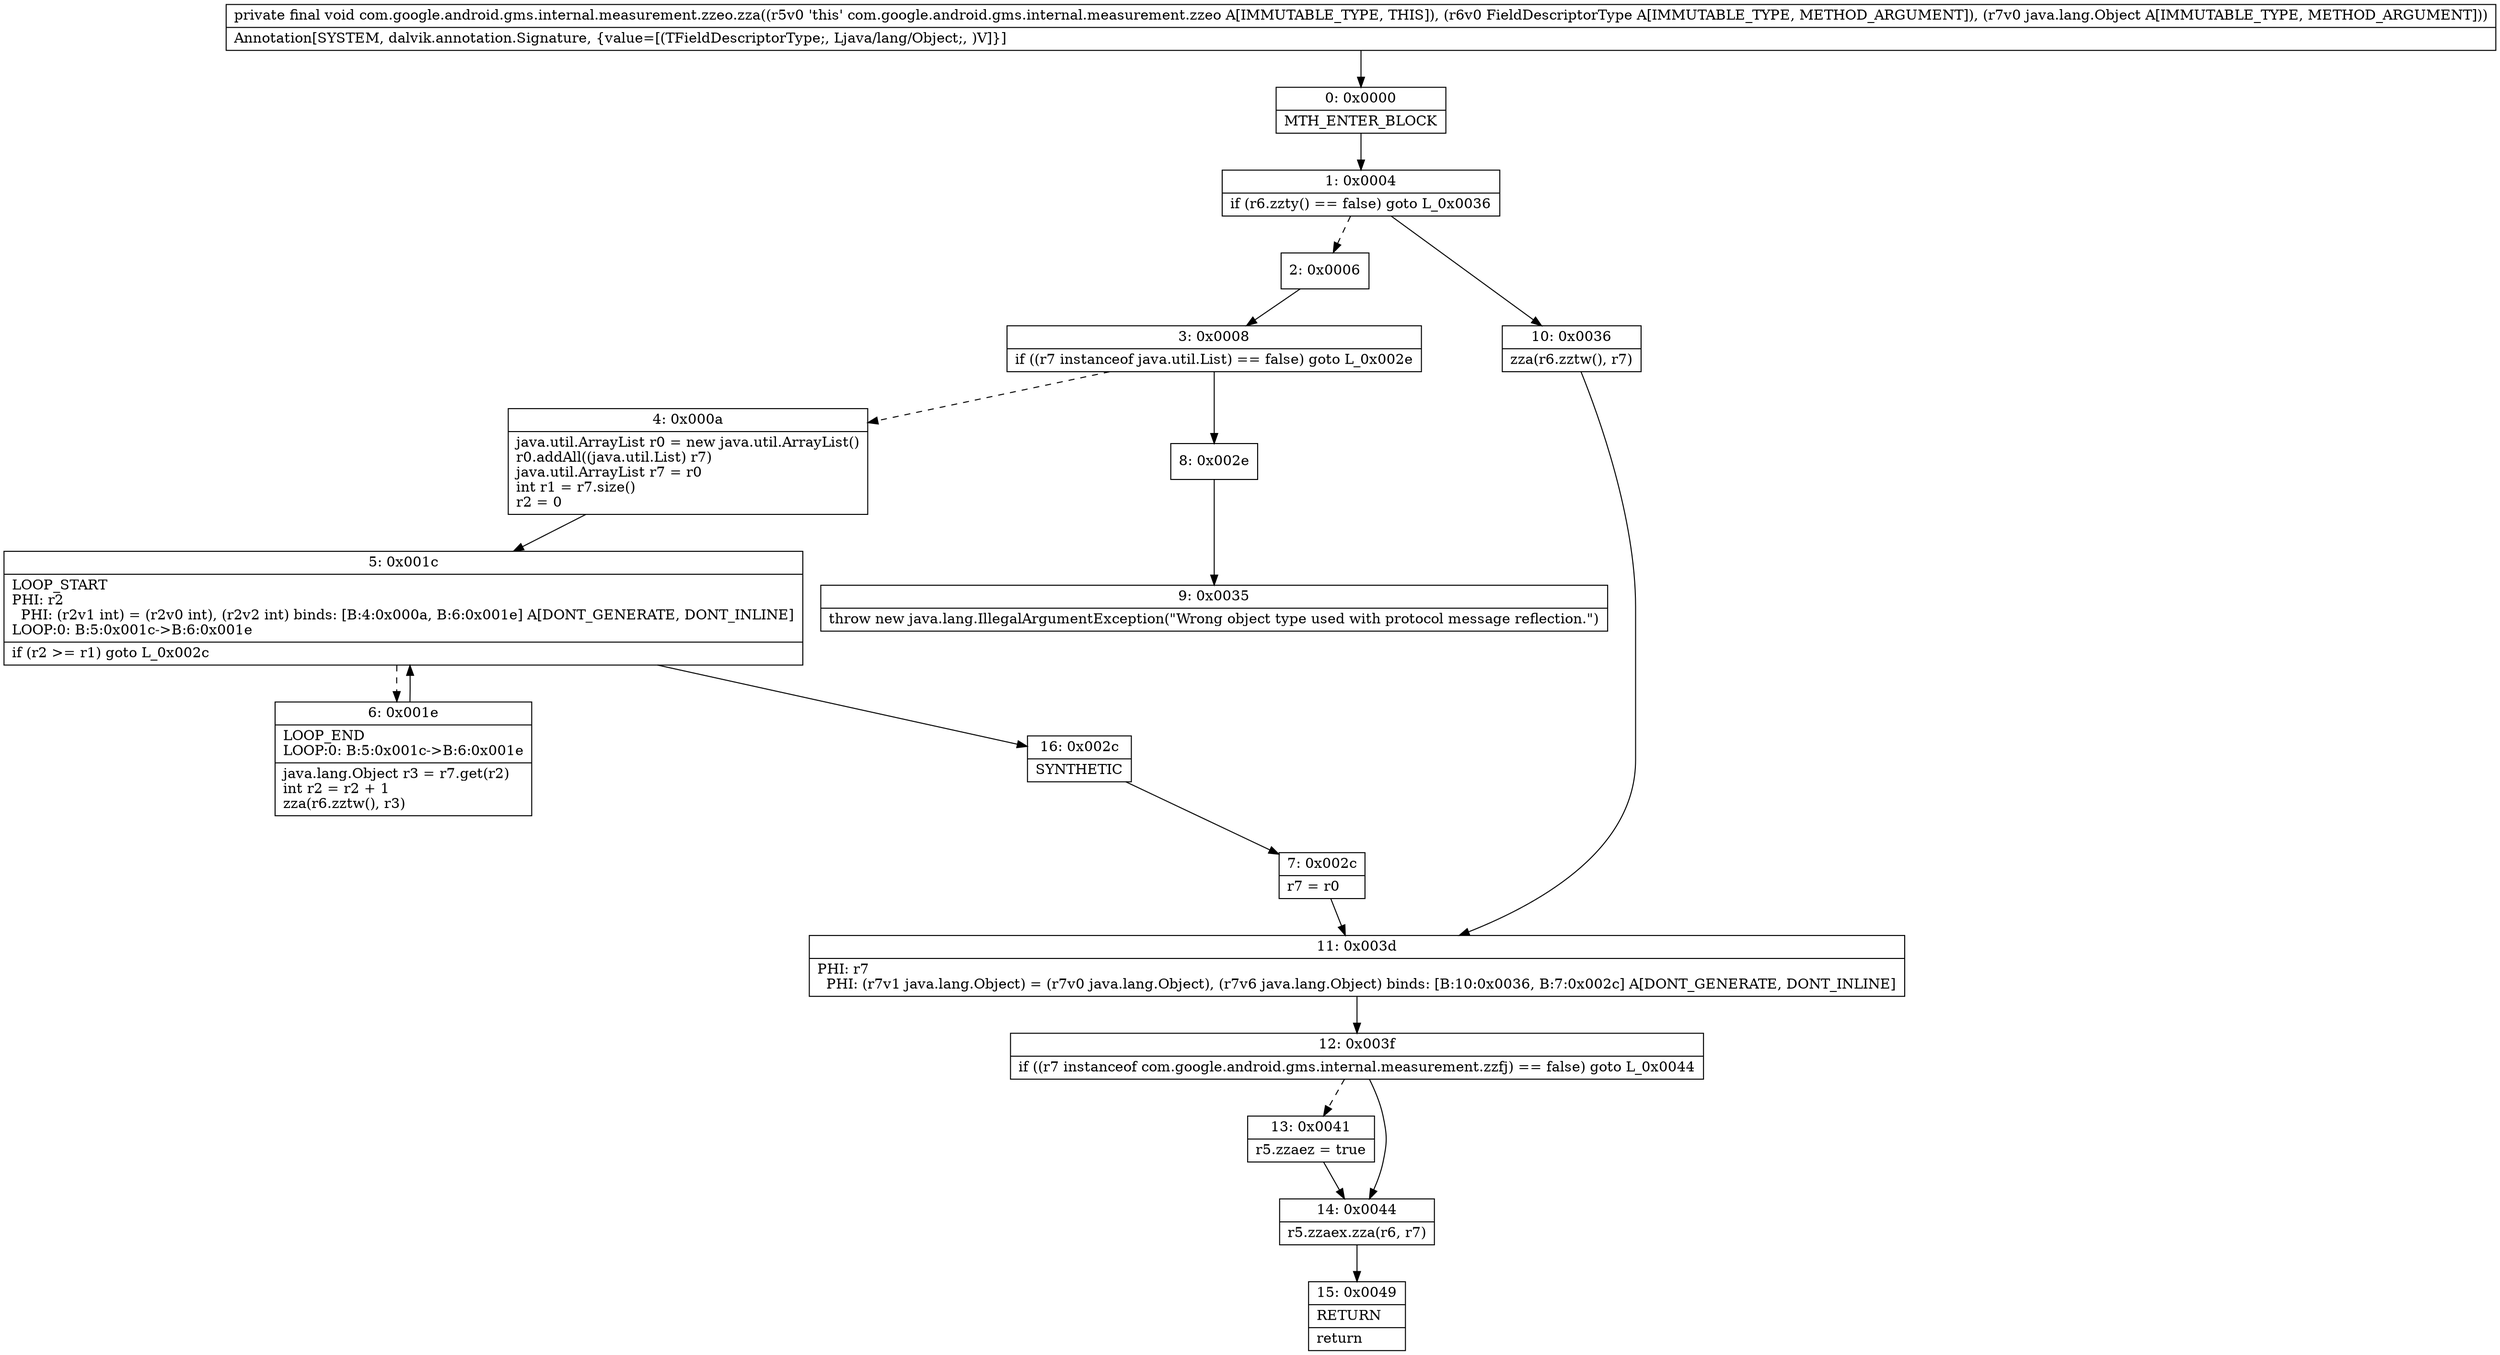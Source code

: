 digraph "CFG forcom.google.android.gms.internal.measurement.zzeo.zza(Lcom\/google\/android\/gms\/internal\/measurement\/zzeq;Ljava\/lang\/Object;)V" {
Node_0 [shape=record,label="{0\:\ 0x0000|MTH_ENTER_BLOCK\l}"];
Node_1 [shape=record,label="{1\:\ 0x0004|if (r6.zzty() == false) goto L_0x0036\l}"];
Node_2 [shape=record,label="{2\:\ 0x0006}"];
Node_3 [shape=record,label="{3\:\ 0x0008|if ((r7 instanceof java.util.List) == false) goto L_0x002e\l}"];
Node_4 [shape=record,label="{4\:\ 0x000a|java.util.ArrayList r0 = new java.util.ArrayList()\lr0.addAll((java.util.List) r7)\ljava.util.ArrayList r7 = r0\lint r1 = r7.size()\lr2 = 0\l}"];
Node_5 [shape=record,label="{5\:\ 0x001c|LOOP_START\lPHI: r2 \l  PHI: (r2v1 int) = (r2v0 int), (r2v2 int) binds: [B:4:0x000a, B:6:0x001e] A[DONT_GENERATE, DONT_INLINE]\lLOOP:0: B:5:0x001c\-\>B:6:0x001e\l|if (r2 \>= r1) goto L_0x002c\l}"];
Node_6 [shape=record,label="{6\:\ 0x001e|LOOP_END\lLOOP:0: B:5:0x001c\-\>B:6:0x001e\l|java.lang.Object r3 = r7.get(r2)\lint r2 = r2 + 1\lzza(r6.zztw(), r3)\l}"];
Node_7 [shape=record,label="{7\:\ 0x002c|r7 = r0\l}"];
Node_8 [shape=record,label="{8\:\ 0x002e}"];
Node_9 [shape=record,label="{9\:\ 0x0035|throw new java.lang.IllegalArgumentException(\"Wrong object type used with protocol message reflection.\")\l}"];
Node_10 [shape=record,label="{10\:\ 0x0036|zza(r6.zztw(), r7)\l}"];
Node_11 [shape=record,label="{11\:\ 0x003d|PHI: r7 \l  PHI: (r7v1 java.lang.Object) = (r7v0 java.lang.Object), (r7v6 java.lang.Object) binds: [B:10:0x0036, B:7:0x002c] A[DONT_GENERATE, DONT_INLINE]\l}"];
Node_12 [shape=record,label="{12\:\ 0x003f|if ((r7 instanceof com.google.android.gms.internal.measurement.zzfj) == false) goto L_0x0044\l}"];
Node_13 [shape=record,label="{13\:\ 0x0041|r5.zzaez = true\l}"];
Node_14 [shape=record,label="{14\:\ 0x0044|r5.zzaex.zza(r6, r7)\l}"];
Node_15 [shape=record,label="{15\:\ 0x0049|RETURN\l|return\l}"];
Node_16 [shape=record,label="{16\:\ 0x002c|SYNTHETIC\l}"];
MethodNode[shape=record,label="{private final void com.google.android.gms.internal.measurement.zzeo.zza((r5v0 'this' com.google.android.gms.internal.measurement.zzeo A[IMMUTABLE_TYPE, THIS]), (r6v0 FieldDescriptorType A[IMMUTABLE_TYPE, METHOD_ARGUMENT]), (r7v0 java.lang.Object A[IMMUTABLE_TYPE, METHOD_ARGUMENT]))  | Annotation[SYSTEM, dalvik.annotation.Signature, \{value=[(TFieldDescriptorType;, Ljava\/lang\/Object;, )V]\}]\l}"];
MethodNode -> Node_0;
Node_0 -> Node_1;
Node_1 -> Node_2[style=dashed];
Node_1 -> Node_10;
Node_2 -> Node_3;
Node_3 -> Node_4[style=dashed];
Node_3 -> Node_8;
Node_4 -> Node_5;
Node_5 -> Node_6[style=dashed];
Node_5 -> Node_16;
Node_6 -> Node_5;
Node_7 -> Node_11;
Node_8 -> Node_9;
Node_10 -> Node_11;
Node_11 -> Node_12;
Node_12 -> Node_13[style=dashed];
Node_12 -> Node_14;
Node_13 -> Node_14;
Node_14 -> Node_15;
Node_16 -> Node_7;
}

